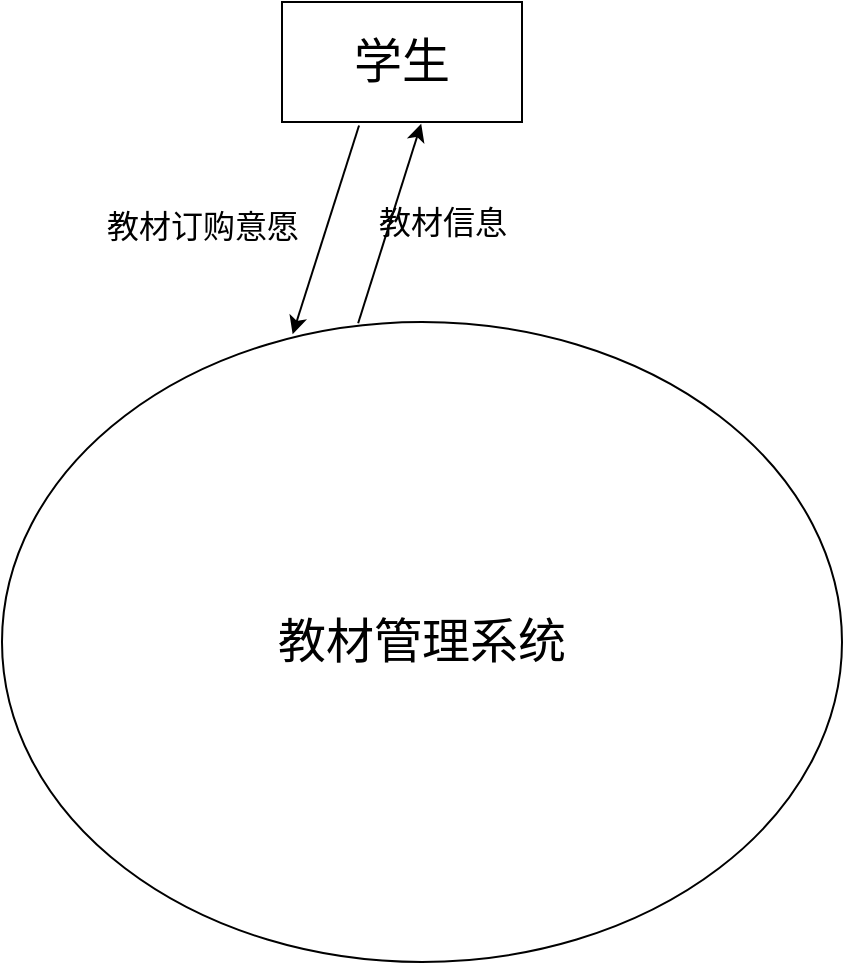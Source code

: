 <mxfile version="20.5.1" type="github" pages="2">
  <diagram id="0vzp7WWWNa5fnZnYjc-W" name="第 1 页">
    <mxGraphModel dx="1221" dy="688" grid="1" gridSize="10" guides="1" tooltips="1" connect="1" arrows="1" fold="1" page="1" pageScale="1" pageWidth="3300" pageHeight="4681" math="0" shadow="0">
      <root>
        <mxCell id="0" />
        <mxCell id="1" parent="0" />
        <mxCell id="JfxYv5Btw3v5KuXTqHrb-6" value="&lt;font style=&quot;font-size: 24px;&quot;&gt;教材管理系统&lt;/font&gt;" style="ellipse;whiteSpace=wrap;html=1;" vertex="1" parent="1">
          <mxGeometry x="350" y="370" width="420" height="320" as="geometry" />
        </mxCell>
        <mxCell id="JfxYv5Btw3v5KuXTqHrb-7" value="学生" style="rounded=0;whiteSpace=wrap;html=1;fontSize=24;" vertex="1" parent="1">
          <mxGeometry x="490" y="210" width="120" height="60" as="geometry" />
        </mxCell>
        <mxCell id="JfxYv5Btw3v5KuXTqHrb-8" value="" style="endArrow=classic;html=1;rounded=0;fontSize=24;exitX=0.321;exitY=1.029;exitDx=0;exitDy=0;entryX=0.346;entryY=0.019;entryDx=0;entryDy=0;entryPerimeter=0;exitPerimeter=0;" edge="1" parent="1" source="JfxYv5Btw3v5KuXTqHrb-7" target="JfxYv5Btw3v5KuXTqHrb-6">
          <mxGeometry width="50" height="50" relative="1" as="geometry">
            <mxPoint x="600" y="520" as="sourcePoint" />
            <mxPoint x="650" y="470" as="targetPoint" />
          </mxGeometry>
        </mxCell>
        <mxCell id="JfxYv5Btw3v5KuXTqHrb-9" value="&lt;font style=&quot;font-size: 16px;&quot;&gt;教材订购意愿&lt;/font&gt;" style="text;html=1;align=center;verticalAlign=middle;resizable=0;points=[];autosize=1;strokeColor=none;fillColor=none;fontSize=24;" vertex="1" parent="1">
          <mxGeometry x="390" y="300" width="120" height="40" as="geometry" />
        </mxCell>
        <mxCell id="JfxYv5Btw3v5KuXTqHrb-10" value="" style="endArrow=classic;html=1;rounded=0;fontSize=16;exitX=0.424;exitY=0.002;exitDx=0;exitDy=0;exitPerimeter=0;entryX=0.58;entryY=1.014;entryDx=0;entryDy=0;entryPerimeter=0;" edge="1" parent="1" source="JfxYv5Btw3v5KuXTqHrb-6" target="JfxYv5Btw3v5KuXTqHrb-7">
          <mxGeometry width="50" height="50" relative="1" as="geometry">
            <mxPoint x="600" y="520" as="sourcePoint" />
            <mxPoint x="538" y="260" as="targetPoint" />
          </mxGeometry>
        </mxCell>
        <mxCell id="JfxYv5Btw3v5KuXTqHrb-11" value="教材信息" style="text;html=1;align=center;verticalAlign=middle;resizable=0;points=[];autosize=1;strokeColor=none;fillColor=none;fontSize=16;" vertex="1" parent="1">
          <mxGeometry x="525" y="305" width="90" height="30" as="geometry" />
        </mxCell>
      </root>
    </mxGraphModel>
  </diagram>
  <diagram id="KHN9wj7DkpqPb4A0n3hw" name="第 2 页">
    <mxGraphModel dx="1038" dy="585" grid="1" gridSize="10" guides="1" tooltips="1" connect="1" arrows="1" fold="1" page="1" pageScale="1" pageWidth="3300" pageHeight="4681" math="0" shadow="0">
      <root>
        <mxCell id="0" />
        <mxCell id="1" parent="0" />
      </root>
    </mxGraphModel>
  </diagram>
</mxfile>
